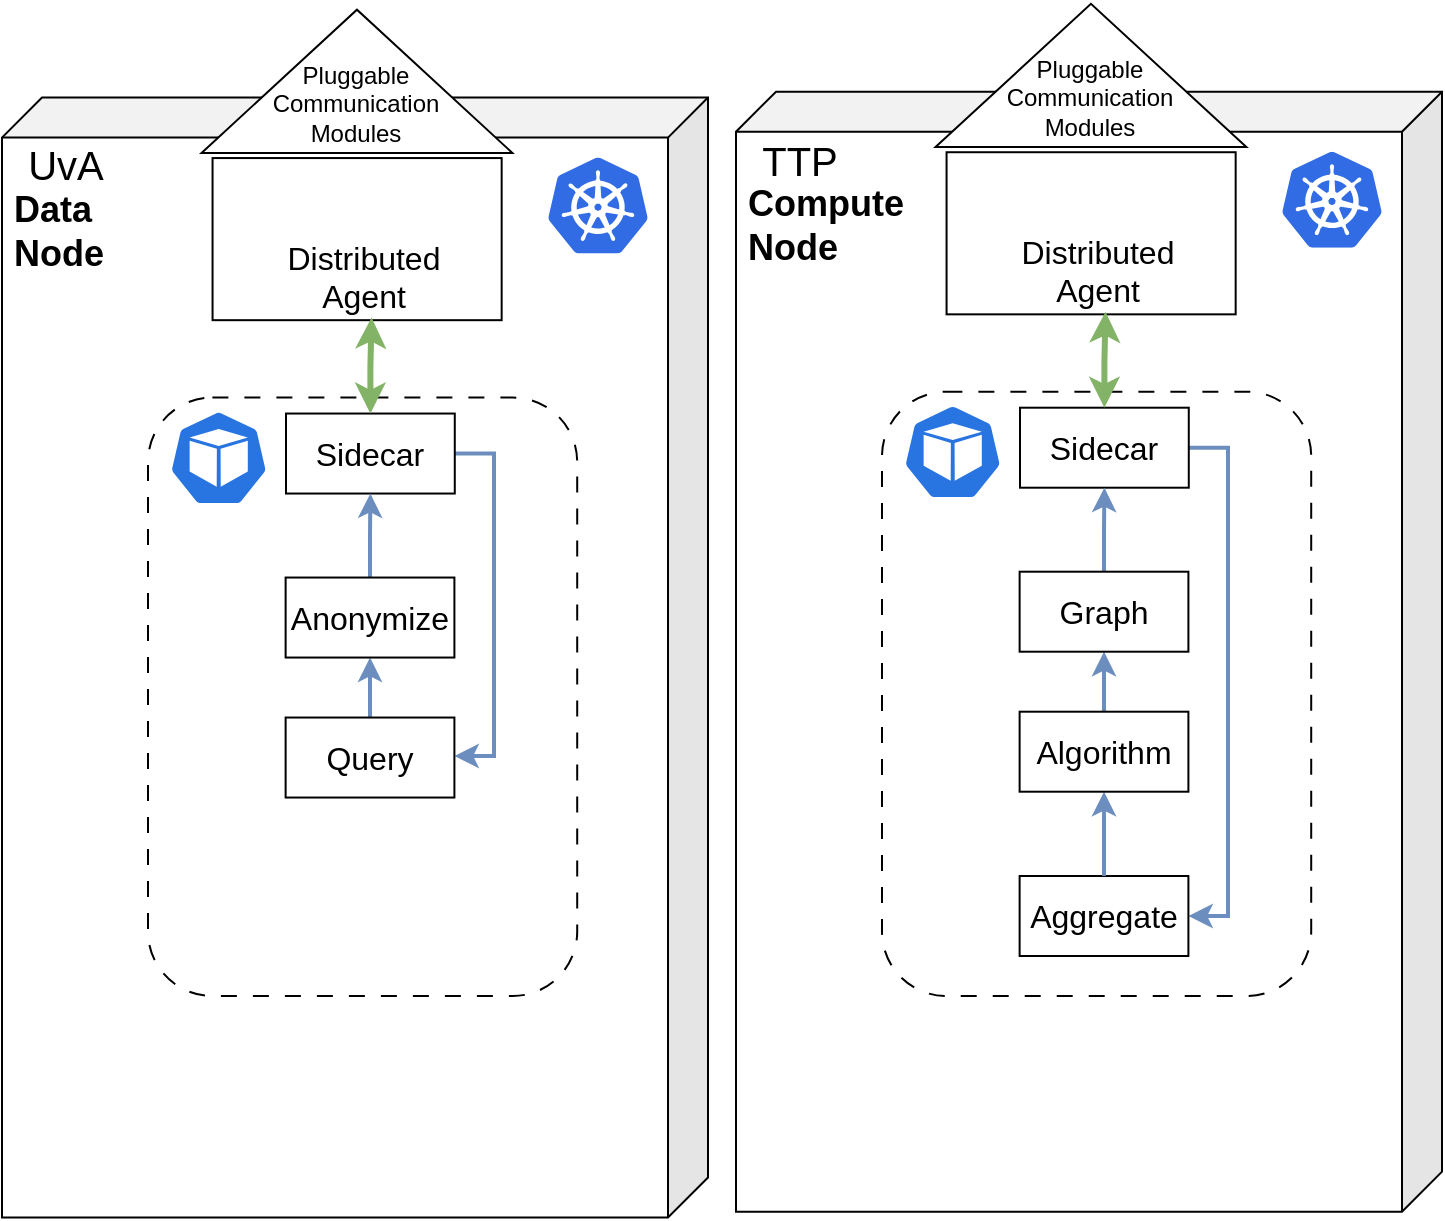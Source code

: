 <mxfile version="22.0.3" type="device">
  <diagram name="Page-1" id="VWLyBR6WL_vDLK74GmtO">
    <mxGraphModel dx="1353" dy="1016" grid="1" gridSize="10" guides="1" tooltips="1" connect="1" arrows="1" fold="1" page="1" pageScale="1" pageWidth="1169" pageHeight="827" math="0" shadow="0">
      <root>
        <mxCell id="0" />
        <object label="full" id="4W7vb-_gK_N_zVpGkKDe-186">
          <mxCell parent="0" />
        </object>
        <mxCell id="T8rqHu9YziMsXCaHmrip-63" value="" style="shape=cube;whiteSpace=wrap;html=1;boundedLbl=1;backgroundOutline=1;darkOpacity=0.05;darkOpacity2=0.1;flipH=1;" parent="4W7vb-_gK_N_zVpGkKDe-186" vertex="1">
          <mxGeometry x="787" y="237.85" width="353" height="560" as="geometry" />
        </mxCell>
        <mxCell id="T8rqHu9YziMsXCaHmrip-75" value="" style="rounded=1;whiteSpace=wrap;html=1;fillColor=none;dashed=1;dashPattern=8 8;" parent="4W7vb-_gK_N_zVpGkKDe-186" vertex="1">
          <mxGeometry x="860" y="387.85" width="214.6" height="302.15" as="geometry" />
        </mxCell>
        <mxCell id="T8rqHu9YziMsXCaHmrip-64" value="&lt;font style=&quot;font-size: 20px;&quot;&gt;TTP&lt;/font&gt;" style="text;html=1;strokeColor=none;fillColor=none;align=center;verticalAlign=middle;whiteSpace=wrap;rounded=0;" parent="4W7vb-_gK_N_zVpGkKDe-186" vertex="1">
          <mxGeometry x="796.88" y="267.85" width="44.11" height="7.31" as="geometry" />
        </mxCell>
        <mxCell id="T8rqHu9YziMsXCaHmrip-65" value="" style="image;sketch=0;aspect=fixed;html=1;points=[];align=center;fontSize=12;image=img/lib/mscae/Kubernetes.svg;" parent="4W7vb-_gK_N_zVpGkKDe-186" vertex="1">
          <mxGeometry x="1060" y="267.85" width="50" height="48" as="geometry" />
        </mxCell>
        <mxCell id="T8rqHu9YziMsXCaHmrip-66" value="" style="sketch=0;html=1;dashed=0;whitespace=wrap;fillColor=#2875E2;strokeColor=#ffffff;points=[[0.005,0.63,0],[0.1,0.2,0],[0.9,0.2,0],[0.5,0,0],[0.995,0.63,0],[0.72,0.99,0],[0.5,1,0],[0.28,0.99,0]];verticalLabelPosition=bottom;align=center;verticalAlign=top;shape=mxgraph.kubernetes.icon;prIcon=pod" parent="4W7vb-_gK_N_zVpGkKDe-186" vertex="1">
          <mxGeometry x="870.36" y="394" width="50" height="48" as="geometry" />
        </mxCell>
        <mxCell id="T8rqHu9YziMsXCaHmrip-67" value="&lt;span style=&quot;font-size: 18px;&quot;&gt;&lt;font style=&quot;font-size: 18px;&quot;&gt;Compute&lt;br&gt;Node&lt;/font&gt;&lt;/span&gt;" style="text;html=1;align=left;verticalAlign=middle;resizable=0;points=[];autosize=1;strokeColor=none;fillColor=none;fontStyle=1;fontSize=18;" parent="4W7vb-_gK_N_zVpGkKDe-186" vertex="1">
          <mxGeometry x="790.77" y="275.14" width="100" height="60" as="geometry" />
        </mxCell>
        <mxCell id="T8rqHu9YziMsXCaHmrip-68" value="" style="group" parent="4W7vb-_gK_N_zVpGkKDe-186" vertex="1" connectable="0">
          <mxGeometry x="890.77" y="192" width="147.407" height="75.483" as="geometry" />
        </mxCell>
        <mxCell id="T8rqHu9YziMsXCaHmrip-69" value="" style="triangle;whiteSpace=wrap;html=1;rotation=-90;" parent="T8rqHu9YziMsXCaHmrip-68" vertex="1">
          <mxGeometry x="37.905" y="-39.961" width="71.598" height="155.406" as="geometry" />
        </mxCell>
        <mxCell id="T8rqHu9YziMsXCaHmrip-70" value="&lt;font style=&quot;font-size: 12px;&quot;&gt;Pluggable&lt;br&gt;Communication Modules&lt;/font&gt;" style="text;html=1;strokeColor=none;fillColor=none;align=center;verticalAlign=middle;whiteSpace=wrap;rounded=0;" parent="T8rqHu9YziMsXCaHmrip-68" vertex="1">
          <mxGeometry x="49.641" y="36.367" width="48.133" height="25.372" as="geometry" />
        </mxCell>
        <mxCell id="T8rqHu9YziMsXCaHmrip-71" value="" style="group" parent="4W7vb-_gK_N_zVpGkKDe-186" vertex="1" connectable="0">
          <mxGeometry x="920.356" y="266.426" width="120.484" height="84.574" as="geometry" />
        </mxCell>
        <mxCell id="T8rqHu9YziMsXCaHmrip-72" value="" style="shape=image;verticalLabelPosition=bottom;labelBackgroundColor=default;verticalAlign=top;aspect=fixed;imageAspect=0;image=https://download.logo.wine/logo/Go_(programming_language)/Go_(programming_language)-Logo.wine.png;fontSize=16;" parent="T8rqHu9YziMsXCaHmrip-71" vertex="1">
          <mxGeometry width="82.227" height="54.815" as="geometry" />
        </mxCell>
        <mxCell id="T8rqHu9YziMsXCaHmrip-73" value="" style="rounded=0;whiteSpace=wrap;html=1;fontColor=#000000;labelBackgroundColor=none;fillColor=none;" parent="T8rqHu9YziMsXCaHmrip-71" vertex="1">
          <mxGeometry x="-28.077" y="1.691" width="144.551" height="81.056" as="geometry" />
        </mxCell>
        <mxCell id="T8rqHu9YziMsXCaHmrip-74" value="&lt;span style=&quot;font-size: 16px; background-color: rgb(255, 255, 255);&quot;&gt;Distributed Agent&lt;/span&gt;" style="text;whiteSpace=wrap;html=1;align=center;" parent="T8rqHu9YziMsXCaHmrip-71" vertex="1">
          <mxGeometry x="8.022" y="35.287" width="80.221" height="42.287" as="geometry" />
        </mxCell>
        <mxCell id="T8rqHu9YziMsXCaHmrip-76" style="edgeStyle=orthogonalEdgeStyle;rounded=0;orthogonalLoop=1;jettySize=auto;html=1;entryX=1;entryY=0.5;entryDx=0;entryDy=0;strokeWidth=2;fillColor=#dae8fc;strokeColor=#6c8ebf;" parent="4W7vb-_gK_N_zVpGkKDe-186" source="T8rqHu9YziMsXCaHmrip-77" target="T8rqHu9YziMsXCaHmrip-79" edge="1">
          <mxGeometry relative="1" as="geometry">
            <Array as="points">
              <mxPoint x="1033" y="416" />
              <mxPoint x="1033" y="650" />
            </Array>
          </mxGeometry>
        </mxCell>
        <mxCell id="T8rqHu9YziMsXCaHmrip-77" value="&lt;font style=&quot;font-size: 16px;&quot;&gt;Sidecar&lt;/font&gt;" style="rounded=0;whiteSpace=wrap;html=1;" parent="4W7vb-_gK_N_zVpGkKDe-186" vertex="1">
          <mxGeometry x="929.0" y="395.85" width="84.39" height="40" as="geometry" />
        </mxCell>
        <mxCell id="T8rqHu9YziMsXCaHmrip-79" value="&lt;font style=&quot;font-size: 16px;&quot;&gt;Aggregate&lt;/font&gt;" style="rounded=0;whiteSpace=wrap;html=1;" parent="4W7vb-_gK_N_zVpGkKDe-186" vertex="1">
          <mxGeometry x="928.81" y="630.0" width="84.39" height="40" as="geometry" />
        </mxCell>
        <mxCell id="T8rqHu9YziMsXCaHmrip-80" style="edgeStyle=orthogonalEdgeStyle;rounded=0;orthogonalLoop=1;jettySize=auto;html=1;entryX=0.5;entryY=1;entryDx=0;entryDy=0;strokeWidth=2;fillColor=#dae8fc;strokeColor=#6c8ebf;exitX=0.5;exitY=0;exitDx=0;exitDy=0;" parent="4W7vb-_gK_N_zVpGkKDe-186" source="T8rqHu9YziMsXCaHmrip-79" target="T8rqHu9YziMsXCaHmrip-83" edge="1">
          <mxGeometry relative="1" as="geometry">
            <mxPoint x="971.005" y="627.85" as="sourcePoint" />
          </mxGeometry>
        </mxCell>
        <mxCell id="T8rqHu9YziMsXCaHmrip-82" style="edgeStyle=orthogonalEdgeStyle;rounded=0;orthogonalLoop=1;jettySize=auto;html=1;entryX=0.5;entryY=1;entryDx=0;entryDy=0;strokeWidth=2;fillColor=#dae8fc;strokeColor=#6c8ebf;" parent="4W7vb-_gK_N_zVpGkKDe-186" source="T8rqHu9YziMsXCaHmrip-83" target="T8rqHu9YziMsXCaHmrip-85" edge="1">
          <mxGeometry relative="1" as="geometry" />
        </mxCell>
        <mxCell id="T8rqHu9YziMsXCaHmrip-83" value="&lt;font style=&quot;font-size: 16px;&quot;&gt;Algorithm&lt;/font&gt;" style="rounded=0;whiteSpace=wrap;html=1;" parent="4W7vb-_gK_N_zVpGkKDe-186" vertex="1">
          <mxGeometry x="928.81" y="547.85" width="84.39" height="40" as="geometry" />
        </mxCell>
        <mxCell id="T8rqHu9YziMsXCaHmrip-84" style="edgeStyle=orthogonalEdgeStyle;rounded=0;orthogonalLoop=1;jettySize=auto;html=1;strokeWidth=2;fillColor=#dae8fc;strokeColor=#6c8ebf;" parent="4W7vb-_gK_N_zVpGkKDe-186" source="T8rqHu9YziMsXCaHmrip-85" target="T8rqHu9YziMsXCaHmrip-77" edge="1">
          <mxGeometry relative="1" as="geometry" />
        </mxCell>
        <mxCell id="T8rqHu9YziMsXCaHmrip-85" value="&lt;font style=&quot;font-size: 16px;&quot;&gt;Graph&lt;/font&gt;" style="rounded=0;whiteSpace=wrap;html=1;" parent="4W7vb-_gK_N_zVpGkKDe-186" vertex="1">
          <mxGeometry x="928.81" y="477.85" width="84.39" height="40" as="geometry" />
        </mxCell>
        <mxCell id="T8rqHu9YziMsXCaHmrip-86" style="edgeStyle=orthogonalEdgeStyle;rounded=0;orthogonalLoop=1;jettySize=auto;html=1;entryX=0.55;entryY=0.984;entryDx=0;entryDy=0;entryPerimeter=0;startArrow=classic;startFill=1;strokeWidth=3;fillColor=#d5e8d4;strokeColor=#82b366;" parent="4W7vb-_gK_N_zVpGkKDe-186" source="T8rqHu9YziMsXCaHmrip-77" target="T8rqHu9YziMsXCaHmrip-73" edge="1">
          <mxGeometry relative="1" as="geometry" />
        </mxCell>
        <mxCell id="LUGl1xroUloDNKUxb_b_-0" value="" style="shape=cube;whiteSpace=wrap;html=1;boundedLbl=1;backgroundOutline=1;darkOpacity=0.05;darkOpacity2=0.1;flipH=1;" vertex="1" parent="4W7vb-_gK_N_zVpGkKDe-186">
          <mxGeometry x="420" y="240.77" width="353" height="560" as="geometry" />
        </mxCell>
        <mxCell id="LUGl1xroUloDNKUxb_b_-1" value="" style="rounded=1;whiteSpace=wrap;html=1;fillColor=none;dashed=1;dashPattern=8 8;" vertex="1" parent="4W7vb-_gK_N_zVpGkKDe-186">
          <mxGeometry x="493" y="390.77" width="214.6" height="299.23" as="geometry" />
        </mxCell>
        <mxCell id="LUGl1xroUloDNKUxb_b_-2" value="&lt;font style=&quot;font-size: 20px;&quot;&gt;UvA&lt;/font&gt;" style="text;html=1;strokeColor=none;fillColor=none;align=center;verticalAlign=middle;whiteSpace=wrap;rounded=0;" vertex="1" parent="4W7vb-_gK_N_zVpGkKDe-186">
          <mxGeometry x="429.88" y="270.77" width="44.11" height="7.31" as="geometry" />
        </mxCell>
        <mxCell id="LUGl1xroUloDNKUxb_b_-3" value="" style="image;sketch=0;aspect=fixed;html=1;points=[];align=center;fontSize=12;image=img/lib/mscae/Kubernetes.svg;" vertex="1" parent="4W7vb-_gK_N_zVpGkKDe-186">
          <mxGeometry x="693" y="270.77" width="50" height="48" as="geometry" />
        </mxCell>
        <mxCell id="LUGl1xroUloDNKUxb_b_-4" value="" style="sketch=0;html=1;dashed=0;whitespace=wrap;fillColor=#2875E2;strokeColor=#ffffff;points=[[0.005,0.63,0],[0.1,0.2,0],[0.9,0.2,0],[0.5,0,0],[0.995,0.63,0],[0.72,0.99,0],[0.5,1,0],[0.28,0.99,0]];verticalLabelPosition=bottom;align=center;verticalAlign=top;shape=mxgraph.kubernetes.icon;prIcon=pod" vertex="1" parent="4W7vb-_gK_N_zVpGkKDe-186">
          <mxGeometry x="503.36" y="396.92" width="50" height="48" as="geometry" />
        </mxCell>
        <mxCell id="LUGl1xroUloDNKUxb_b_-5" value="&lt;span style=&quot;font-size: 18px;&quot;&gt;&lt;font style=&quot;font-size: 18px;&quot;&gt;Data&lt;br&gt;Node&lt;/font&gt;&lt;/span&gt;" style="text;html=1;align=left;verticalAlign=middle;resizable=0;points=[];autosize=1;strokeColor=none;fillColor=none;fontStyle=1;fontSize=18;" vertex="1" parent="4W7vb-_gK_N_zVpGkKDe-186">
          <mxGeometry x="423.77" y="278.06" width="70" height="60" as="geometry" />
        </mxCell>
        <mxCell id="LUGl1xroUloDNKUxb_b_-6" value="" style="group" vertex="1" connectable="0" parent="4W7vb-_gK_N_zVpGkKDe-186">
          <mxGeometry x="523.77" y="194.92" width="147.407" height="75.483" as="geometry" />
        </mxCell>
        <mxCell id="LUGl1xroUloDNKUxb_b_-7" value="" style="triangle;whiteSpace=wrap;html=1;rotation=-90;" vertex="1" parent="LUGl1xroUloDNKUxb_b_-6">
          <mxGeometry x="37.905" y="-39.961" width="71.598" height="155.406" as="geometry" />
        </mxCell>
        <mxCell id="LUGl1xroUloDNKUxb_b_-8" value="&lt;font style=&quot;font-size: 12px;&quot;&gt;Pluggable&lt;br&gt;Communication Modules&lt;/font&gt;" style="text;html=1;strokeColor=none;fillColor=none;align=center;verticalAlign=middle;whiteSpace=wrap;rounded=0;" vertex="1" parent="LUGl1xroUloDNKUxb_b_-6">
          <mxGeometry x="49.641" y="36.367" width="48.133" height="25.372" as="geometry" />
        </mxCell>
        <mxCell id="LUGl1xroUloDNKUxb_b_-9" value="" style="group" vertex="1" connectable="0" parent="4W7vb-_gK_N_zVpGkKDe-186">
          <mxGeometry x="553.356" y="269.346" width="120.484" height="84.574" as="geometry" />
        </mxCell>
        <mxCell id="LUGl1xroUloDNKUxb_b_-10" value="" style="shape=image;verticalLabelPosition=bottom;labelBackgroundColor=default;verticalAlign=top;aspect=fixed;imageAspect=0;image=https://download.logo.wine/logo/Go_(programming_language)/Go_(programming_language)-Logo.wine.png;fontSize=16;" vertex="1" parent="LUGl1xroUloDNKUxb_b_-9">
          <mxGeometry width="82.227" height="54.815" as="geometry" />
        </mxCell>
        <mxCell id="LUGl1xroUloDNKUxb_b_-11" value="" style="rounded=0;whiteSpace=wrap;html=1;fontColor=#000000;labelBackgroundColor=none;fillColor=none;" vertex="1" parent="LUGl1xroUloDNKUxb_b_-9">
          <mxGeometry x="-28.077" y="1.691" width="144.551" height="81.056" as="geometry" />
        </mxCell>
        <mxCell id="LUGl1xroUloDNKUxb_b_-12" value="&lt;span style=&quot;font-size: 16px; background-color: rgb(255, 255, 255);&quot;&gt;Distributed Agent&lt;/span&gt;" style="text;whiteSpace=wrap;html=1;align=center;" vertex="1" parent="LUGl1xroUloDNKUxb_b_-9">
          <mxGeometry x="8.022" y="35.287" width="80.221" height="42.287" as="geometry" />
        </mxCell>
        <mxCell id="LUGl1xroUloDNKUxb_b_-13" style="edgeStyle=orthogonalEdgeStyle;rounded=0;orthogonalLoop=1;jettySize=auto;html=1;entryX=1;entryY=0.5;entryDx=0;entryDy=0;strokeWidth=2;fillColor=#dae8fc;strokeColor=#6c8ebf;" edge="1" parent="4W7vb-_gK_N_zVpGkKDe-186" source="LUGl1xroUloDNKUxb_b_-14" target="LUGl1xroUloDNKUxb_b_-18">
          <mxGeometry relative="1" as="geometry">
            <Array as="points">
              <mxPoint x="666" y="419" />
              <mxPoint x="666" y="570" />
              <mxPoint x="646" y="570" />
            </Array>
          </mxGeometry>
        </mxCell>
        <mxCell id="LUGl1xroUloDNKUxb_b_-14" value="&lt;font style=&quot;font-size: 16px;&quot;&gt;Sidecar&lt;/font&gt;" style="rounded=0;whiteSpace=wrap;html=1;" vertex="1" parent="4W7vb-_gK_N_zVpGkKDe-186">
          <mxGeometry x="562.0" y="398.77" width="84.39" height="40" as="geometry" />
        </mxCell>
        <mxCell id="LUGl1xroUloDNKUxb_b_-17" style="edgeStyle=orthogonalEdgeStyle;rounded=0;orthogonalLoop=1;jettySize=auto;html=1;entryX=0.5;entryY=1;entryDx=0;entryDy=0;strokeWidth=2;fillColor=#dae8fc;strokeColor=#6c8ebf;" edge="1" parent="4W7vb-_gK_N_zVpGkKDe-186" source="LUGl1xroUloDNKUxb_b_-18" target="LUGl1xroUloDNKUxb_b_-20">
          <mxGeometry relative="1" as="geometry" />
        </mxCell>
        <mxCell id="LUGl1xroUloDNKUxb_b_-18" value="&lt;font style=&quot;font-size: 16px;&quot;&gt;Query&lt;/font&gt;" style="rounded=0;whiteSpace=wrap;html=1;" vertex="1" parent="4W7vb-_gK_N_zVpGkKDe-186">
          <mxGeometry x="561.81" y="550.77" width="84.39" height="40" as="geometry" />
        </mxCell>
        <mxCell id="LUGl1xroUloDNKUxb_b_-19" style="edgeStyle=orthogonalEdgeStyle;rounded=0;orthogonalLoop=1;jettySize=auto;html=1;strokeWidth=2;fillColor=#dae8fc;strokeColor=#6c8ebf;" edge="1" parent="4W7vb-_gK_N_zVpGkKDe-186" source="LUGl1xroUloDNKUxb_b_-20" target="LUGl1xroUloDNKUxb_b_-14">
          <mxGeometry relative="1" as="geometry" />
        </mxCell>
        <mxCell id="LUGl1xroUloDNKUxb_b_-20" value="&lt;font style=&quot;font-size: 16px;&quot;&gt;Anonymize&lt;/font&gt;" style="rounded=0;whiteSpace=wrap;html=1;" vertex="1" parent="4W7vb-_gK_N_zVpGkKDe-186">
          <mxGeometry x="561.81" y="480.77" width="84.39" height="40" as="geometry" />
        </mxCell>
        <mxCell id="LUGl1xroUloDNKUxb_b_-21" style="edgeStyle=orthogonalEdgeStyle;rounded=0;orthogonalLoop=1;jettySize=auto;html=1;entryX=0.55;entryY=0.984;entryDx=0;entryDy=0;entryPerimeter=0;startArrow=classic;startFill=1;strokeWidth=3;fillColor=#d5e8d4;strokeColor=#82b366;" edge="1" parent="4W7vb-_gK_N_zVpGkKDe-186" source="LUGl1xroUloDNKUxb_b_-14" target="LUGl1xroUloDNKUxb_b_-11">
          <mxGeometry relative="1" as="geometry" />
        </mxCell>
      </root>
    </mxGraphModel>
  </diagram>
</mxfile>
